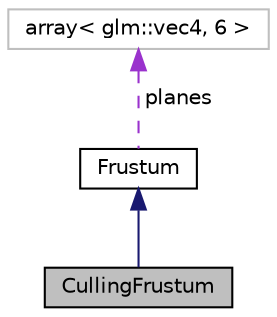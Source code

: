 digraph "CullingFrustum"
{
 // INTERACTIVE_SVG=YES
 // LATEX_PDF_SIZE
  edge [fontname="Helvetica",fontsize="10",labelfontname="Helvetica",labelfontsize="10"];
  node [fontname="Helvetica",fontsize="10",shape=record];
  Node1 [label="CullingFrustum",height=0.2,width=0.4,color="black", fillcolor="grey75", style="filled", fontcolor="black",tooltip="Contains methods for frustum culling with its Frustum parameters."];
  Node2 -> Node1 [dir="back",color="midnightblue",fontsize="10",style="solid",fontname="Helvetica"];
  Node2 [label="Frustum",height=0.2,width=0.4,color="black", fillcolor="white", style="filled",URL="$class_frustum.html",tooltip="A frustum formed by six planes"];
  Node3 -> Node2 [dir="back",color="darkorchid3",fontsize="10",style="dashed",label=" planes" ,fontname="Helvetica"];
  Node3 [label="array\< glm::vec4, 6 \>",height=0.2,width=0.4,color="grey75", fillcolor="white", style="filled",tooltip=" "];
}
